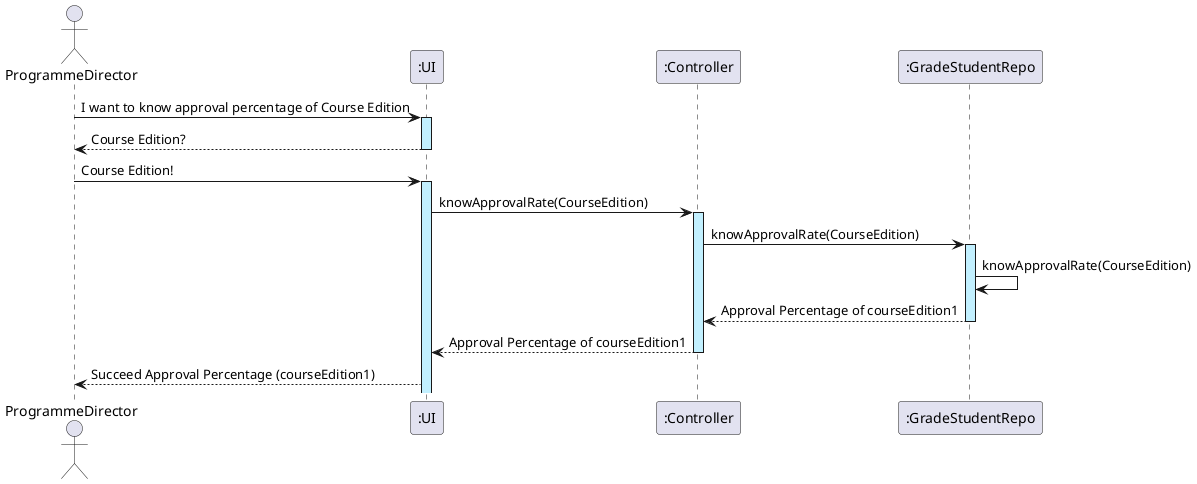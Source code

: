 @startuml
actor ProgrammeDirector

participant ":UI" as S
participant ":Controller" as C
participant ":GradeStudentRepo" as GSR

ProgrammeDirector -> S ++ #application: I want to know approval percentage of Course Edition
S --> ProgrammeDirector -- : Course Edition?
ProgrammeDirector -> S ++ #application: Course Edition!
S -> C ++ #application: knowApprovalRate(CourseEdition)
C -> GSR ++ #application : knowApprovalRate(CourseEdition)

GSR -> GSR : knowApprovalRate(CourseEdition)
GSR --> C --: Approval Percentage of courseEdition1

C --> S --: Approval Percentage of courseEdition1

S --> ProgrammeDirector : Succeed Approval Percentage (courseEdition1)


@enduml
